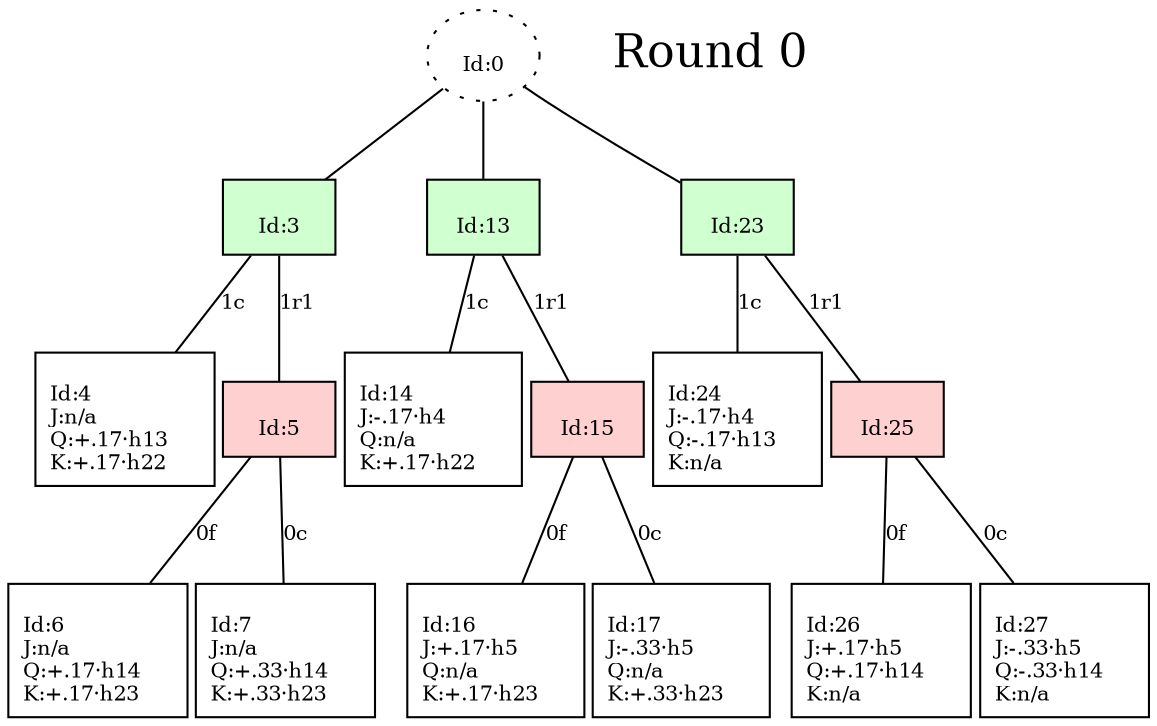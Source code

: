digraph G {
graph [labeljust="l" labelloc="t" fontsize="20" nodesep="0.05" fontname="arial" ];
node[fontsize="10" ];
edge[arrowhead="none" fontsize="10" ];
"n4"[label=<<BR ALIGN="LEFT"/>Id:4<BR ALIGN="LEFT"/>J:n/a     <BR ALIGN="LEFT"/>Q:+.17·h13     <BR ALIGN="LEFT"/>K:+.17·h22     <BR ALIGN="LEFT"/>> fillcolor="#FFFFFF" style="filled" shape="box" margin="0.1,0.05" ];
"n3" -> "n4"[label="1c" ];
"n6"[label=<<BR ALIGN="LEFT"/>Id:6<BR ALIGN="LEFT"/>J:n/a     <BR ALIGN="LEFT"/>Q:+.17·h14     <BR ALIGN="LEFT"/>K:+.17·h23     <BR ALIGN="LEFT"/>> fillcolor="#FFFFFF" style="filled" shape="box" margin="0.1,0.05" ];
"n5" -> "n6"[label="0f" ];
"n7"[label=<<BR ALIGN="LEFT"/>Id:7<BR ALIGN="LEFT"/>J:n/a     <BR ALIGN="LEFT"/>Q:+.33·h14     <BR ALIGN="LEFT"/>K:+.33·h23     <BR ALIGN="LEFT"/>> fillcolor="#FFFFFF" style="filled" shape="box" margin="0.1,0.05" ];
"n5" -> "n7"[label="0c" ];
"n5"[label=<<BR ALIGN="LEFT"/>Id:5<BR ALIGN="LEFT"/>> fillcolor="#FFD0D0" style="filled" shape="box" margin="0.1,0.05" ];
"n3" -> "n5"[label="1r1" ];
"n3"[label=<<BR ALIGN="LEFT"/>Id:3<BR ALIGN="LEFT"/>> fillcolor="#D0FFD0" style="filled" shape="box" margin="0.1,0.05" ];
"n0" -> "n3"
"n14"[label=<<BR ALIGN="LEFT"/>Id:14<BR ALIGN="LEFT"/>J:-.17·h4     <BR ALIGN="LEFT"/>Q:n/a     <BR ALIGN="LEFT"/>K:+.17·h22     <BR ALIGN="LEFT"/>> fillcolor="#FFFFFF" style="filled" shape="box" margin="0.1,0.05" ];
"n13" -> "n14"[label="1c" ];
"n16"[label=<<BR ALIGN="LEFT"/>Id:16<BR ALIGN="LEFT"/>J:+.17·h5     <BR ALIGN="LEFT"/>Q:n/a     <BR ALIGN="LEFT"/>K:+.17·h23     <BR ALIGN="LEFT"/>> fillcolor="#FFFFFF" style="filled" shape="box" margin="0.1,0.05" ];
"n15" -> "n16"[label="0f" ];
"n17"[label=<<BR ALIGN="LEFT"/>Id:17<BR ALIGN="LEFT"/>J:-.33·h5     <BR ALIGN="LEFT"/>Q:n/a     <BR ALIGN="LEFT"/>K:+.33·h23     <BR ALIGN="LEFT"/>> fillcolor="#FFFFFF" style="filled" shape="box" margin="0.1,0.05" ];
"n15" -> "n17"[label="0c" ];
"n15"[label=<<BR ALIGN="LEFT"/>Id:15<BR ALIGN="LEFT"/>> fillcolor="#FFD0D0" style="filled" shape="box" margin="0.1,0.05" ];
"n13" -> "n15"[label="1r1" ];
"n13"[label=<<BR ALIGN="LEFT"/>Id:13<BR ALIGN="LEFT"/>> fillcolor="#D0FFD0" style="filled" shape="box" margin="0.1,0.05" ];
"n0" -> "n13"
"n24"[label=<<BR ALIGN="LEFT"/>Id:24<BR ALIGN="LEFT"/>J:-.17·h4     <BR ALIGN="LEFT"/>Q:-.17·h13     <BR ALIGN="LEFT"/>K:n/a     <BR ALIGN="LEFT"/>> fillcolor="#FFFFFF" style="filled" shape="box" margin="0.1,0.05" ];
"n23" -> "n24"[label="1c" ];
"n26"[label=<<BR ALIGN="LEFT"/>Id:26<BR ALIGN="LEFT"/>J:+.17·h5     <BR ALIGN="LEFT"/>Q:+.17·h14     <BR ALIGN="LEFT"/>K:n/a     <BR ALIGN="LEFT"/>> fillcolor="#FFFFFF" style="filled" shape="box" margin="0.1,0.05" ];
"n25" -> "n26"[label="0f" ];
"n27"[label=<<BR ALIGN="LEFT"/>Id:27<BR ALIGN="LEFT"/>J:-.33·h5     <BR ALIGN="LEFT"/>Q:-.33·h14     <BR ALIGN="LEFT"/>K:n/a     <BR ALIGN="LEFT"/>> fillcolor="#FFFFFF" style="filled" shape="box" margin="0.1,0.05" ];
"n25" -> "n27"[label="0c" ];
"n25"[label=<<BR ALIGN="LEFT"/>Id:25<BR ALIGN="LEFT"/>> fillcolor="#FFD0D0" style="filled" shape="box" margin="0.1,0.05" ];
"n23" -> "n25"[label="1r1" ];
"n23"[label=<<BR ALIGN="LEFT"/>Id:23<BR ALIGN="LEFT"/>> fillcolor="#D0FFD0" style="filled" shape="box" margin="0.1,0.05" ];
"n0" -> "n23"
{rank=same; round0;
"n0"[label=<<BR ALIGN="LEFT"/>Id:0<BR ALIGN="LEFT"/>> fillcolor="#FFFFFF" style="filled, dotted" shape="ellipse" margin="0.1,0.05" ];
}
{
"round0"[fontsize="22" style="bold" peripheries="0" label="Round 0" ];
}
}
